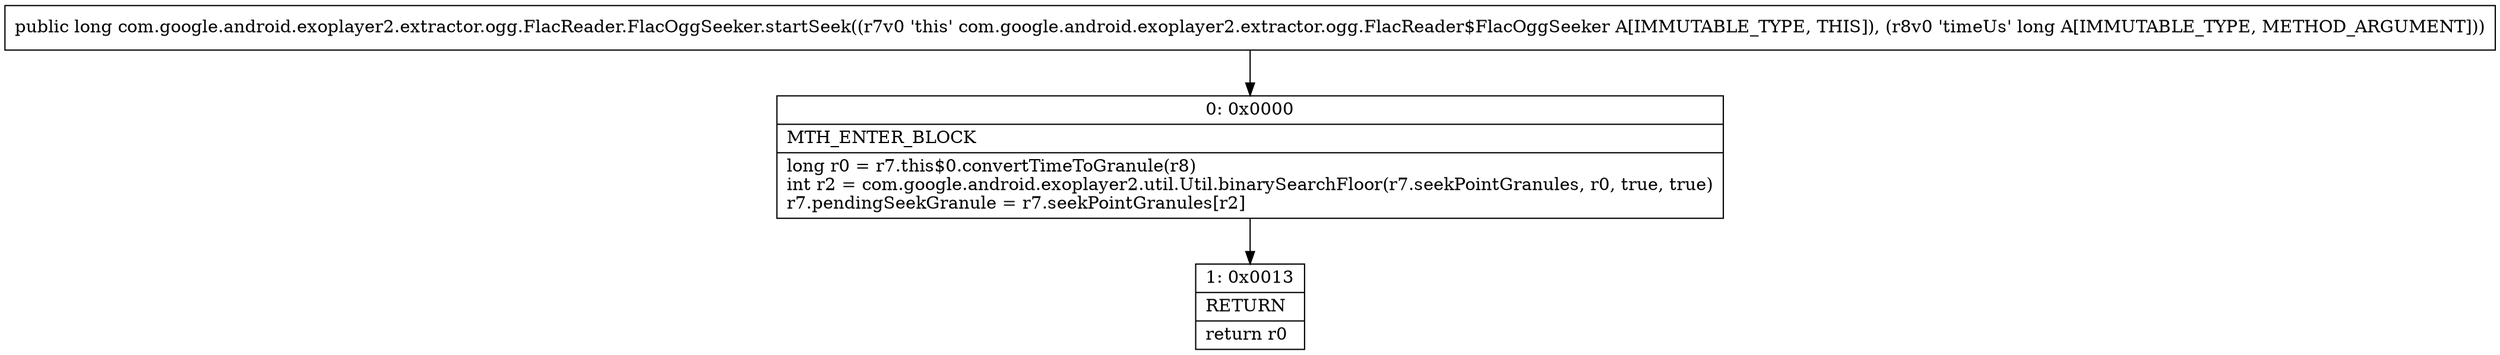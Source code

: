 digraph "CFG forcom.google.android.exoplayer2.extractor.ogg.FlacReader.FlacOggSeeker.startSeek(J)J" {
Node_0 [shape=record,label="{0\:\ 0x0000|MTH_ENTER_BLOCK\l|long r0 = r7.this$0.convertTimeToGranule(r8)\lint r2 = com.google.android.exoplayer2.util.Util.binarySearchFloor(r7.seekPointGranules, r0, true, true)\lr7.pendingSeekGranule = r7.seekPointGranules[r2]\l}"];
Node_1 [shape=record,label="{1\:\ 0x0013|RETURN\l|return r0\l}"];
MethodNode[shape=record,label="{public long com.google.android.exoplayer2.extractor.ogg.FlacReader.FlacOggSeeker.startSeek((r7v0 'this' com.google.android.exoplayer2.extractor.ogg.FlacReader$FlacOggSeeker A[IMMUTABLE_TYPE, THIS]), (r8v0 'timeUs' long A[IMMUTABLE_TYPE, METHOD_ARGUMENT])) }"];
MethodNode -> Node_0;
Node_0 -> Node_1;
}

